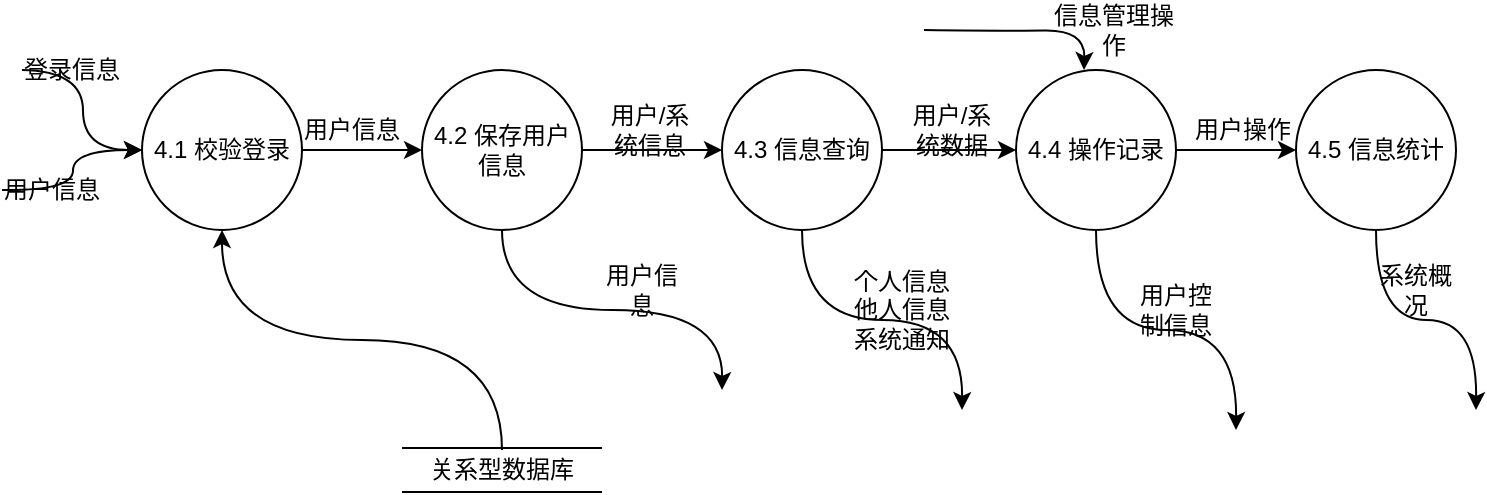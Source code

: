 <mxfile version="13.7.3" type="device"><diagram id="deXgadxwNngSYsXN3CcN" name="第 1 页"><mxGraphModel dx="1024" dy="592" grid="1" gridSize="10" guides="1" tooltips="1" connect="1" arrows="1" fold="1" page="1" pageScale="1" pageWidth="827" pageHeight="1169" math="0" shadow="0"><root><mxCell id="0"/><mxCell id="1" parent="0"/><mxCell id="bp3feIQsFPDsHQcq_ilb-8" style="edgeStyle=orthogonalEdgeStyle;curved=1;rounded=0;orthogonalLoop=1;jettySize=auto;html=1;entryX=0;entryY=0.5;entryDx=0;entryDy=0;" parent="1" target="bp3feIQsFPDsHQcq_ilb-1" edge="1"><mxGeometry relative="1" as="geometry"><mxPoint x="110" y="140" as="targetPoint"/><mxPoint x="100" y="150" as="sourcePoint"/></mxGeometry></mxCell><mxCell id="bp3feIQsFPDsHQcq_ilb-10" style="edgeStyle=orthogonalEdgeStyle;curved=1;rounded=0;orthogonalLoop=1;jettySize=auto;html=1;exitX=1;exitY=0.5;exitDx=0;exitDy=0;" parent="1" source="bp3feIQsFPDsHQcq_ilb-1" target="bp3feIQsFPDsHQcq_ilb-2" edge="1"><mxGeometry relative="1" as="geometry"/></mxCell><mxCell id="bp3feIQsFPDsHQcq_ilb-1" value="4.1 校验登录" style="ellipse;whiteSpace=wrap;html=1;aspect=fixed;" parent="1" vertex="1"><mxGeometry x="160" y="150" width="80" height="80" as="geometry"/></mxCell><mxCell id="bp3feIQsFPDsHQcq_ilb-7" style="edgeStyle=orthogonalEdgeStyle;curved=1;rounded=0;orthogonalLoop=1;jettySize=auto;html=1;exitX=0.5;exitY=1;exitDx=0;exitDy=0;" parent="1" source="bp3feIQsFPDsHQcq_ilb-2" edge="1"><mxGeometry relative="1" as="geometry"><mxPoint x="450" y="310" as="targetPoint"/></mxGeometry></mxCell><mxCell id="bp3feIQsFPDsHQcq_ilb-19" style="edgeStyle=orthogonalEdgeStyle;curved=1;rounded=0;orthogonalLoop=1;jettySize=auto;html=1;exitX=1;exitY=0.5;exitDx=0;exitDy=0;entryX=0;entryY=0.5;entryDx=0;entryDy=0;" parent="1" source="bp3feIQsFPDsHQcq_ilb-2" target="bp3feIQsFPDsHQcq_ilb-36" edge="1"><mxGeometry relative="1" as="geometry"><mxPoint x="460" y="190" as="targetPoint"/></mxGeometry></mxCell><mxCell id="bp3feIQsFPDsHQcq_ilb-2" value="4.2 保存用户信息" style="ellipse;whiteSpace=wrap;html=1;aspect=fixed;" parent="1" vertex="1"><mxGeometry x="300" y="150" width="80" height="80" as="geometry"/></mxCell><mxCell id="bp3feIQsFPDsHQcq_ilb-3" value="" style="shape=link;html=1;width=22;" parent="1" edge="1"><mxGeometry width="100" relative="1" as="geometry"><mxPoint x="290" y="350" as="sourcePoint"/><mxPoint x="390" y="350" as="targetPoint"/><Array as="points"><mxPoint x="340" y="350"/><mxPoint x="320" y="350"/></Array></mxGeometry></mxCell><mxCell id="bp3feIQsFPDsHQcq_ilb-6" style="edgeStyle=orthogonalEdgeStyle;curved=1;rounded=0;orthogonalLoop=1;jettySize=auto;html=1;exitX=0.5;exitY=0;exitDx=0;exitDy=0;" parent="1" source="bp3feIQsFPDsHQcq_ilb-4" target="bp3feIQsFPDsHQcq_ilb-1" edge="1"><mxGeometry relative="1" as="geometry"/></mxCell><mxCell id="bp3feIQsFPDsHQcq_ilb-4" value="关系型数据库" style="text;html=1;strokeColor=none;fillColor=none;align=center;verticalAlign=middle;whiteSpace=wrap;rounded=0;" parent="1" vertex="1"><mxGeometry x="290" y="340" width="100" height="20" as="geometry"/></mxCell><mxCell id="bp3feIQsFPDsHQcq_ilb-9" value="登录信息" style="text;html=1;strokeColor=none;fillColor=none;align=center;verticalAlign=middle;whiteSpace=wrap;rounded=0;" parent="1" vertex="1"><mxGeometry x="100" y="140" width="50" height="20" as="geometry"/></mxCell><mxCell id="bp3feIQsFPDsHQcq_ilb-15" style="edgeStyle=orthogonalEdgeStyle;curved=1;rounded=0;orthogonalLoop=1;jettySize=auto;html=1;" parent="1" target="bp3feIQsFPDsHQcq_ilb-1" edge="1"><mxGeometry relative="1" as="geometry"><mxPoint x="150" y="250" as="targetPoint"/><mxPoint x="90" y="210" as="sourcePoint"/></mxGeometry></mxCell><mxCell id="bp3feIQsFPDsHQcq_ilb-16" value="用户信息" style="text;html=1;strokeColor=none;fillColor=none;align=center;verticalAlign=middle;whiteSpace=wrap;rounded=0;" parent="1" vertex="1"><mxGeometry x="90" y="200" width="50" height="20" as="geometry"/></mxCell><mxCell id="bp3feIQsFPDsHQcq_ilb-18" style="edgeStyle=orthogonalEdgeStyle;curved=1;rounded=0;orthogonalLoop=1;jettySize=auto;html=1;exitX=0.5;exitY=1;exitDx=0;exitDy=0;" parent="1" source="bp3feIQsFPDsHQcq_ilb-17" edge="1"><mxGeometry relative="1" as="geometry"><mxPoint x="707" y="330" as="targetPoint"/></mxGeometry></mxCell><mxCell id="bp3feIQsFPDsHQcq_ilb-25" style="edgeStyle=orthogonalEdgeStyle;curved=1;rounded=0;orthogonalLoop=1;jettySize=auto;html=1;exitX=1;exitY=0.5;exitDx=0;exitDy=0;entryX=0;entryY=0.5;entryDx=0;entryDy=0;" parent="1" source="bp3feIQsFPDsHQcq_ilb-17" target="bp3feIQsFPDsHQcq_ilb-24" edge="1"><mxGeometry relative="1" as="geometry"/></mxCell><mxCell id="bp3feIQsFPDsHQcq_ilb-17" value="4.4 操作记录" style="ellipse;whiteSpace=wrap;html=1;aspect=fixed;" parent="1" vertex="1"><mxGeometry x="597" y="150" width="80" height="80" as="geometry"/></mxCell><mxCell id="bp3feIQsFPDsHQcq_ilb-21" value="用户信息" style="text;html=1;strokeColor=none;fillColor=none;align=center;verticalAlign=middle;whiteSpace=wrap;rounded=0;" parent="1" vertex="1"><mxGeometry x="240" y="170" width="50" height="20" as="geometry"/></mxCell><mxCell id="bp3feIQsFPDsHQcq_ilb-22" style="edgeStyle=orthogonalEdgeStyle;curved=1;rounded=0;orthogonalLoop=1;jettySize=auto;html=1;entryX=0.5;entryY=0;entryDx=0;entryDy=0;" parent="1" edge="1"><mxGeometry relative="1" as="geometry"><mxPoint x="631" y="150" as="targetPoint"/><mxPoint x="551" y="130" as="sourcePoint"/></mxGeometry></mxCell><mxCell id="bp3feIQsFPDsHQcq_ilb-23" value="信息管理操作" style="text;html=1;strokeColor=none;fillColor=none;align=center;verticalAlign=middle;whiteSpace=wrap;rounded=0;" parent="1" vertex="1"><mxGeometry x="611" y="120" width="70" height="20" as="geometry"/></mxCell><mxCell id="bp3feIQsFPDsHQcq_ilb-34" style="edgeStyle=orthogonalEdgeStyle;curved=1;rounded=0;orthogonalLoop=1;jettySize=auto;html=1;exitX=0.5;exitY=1;exitDx=0;exitDy=0;" parent="1" source="bp3feIQsFPDsHQcq_ilb-24" edge="1"><mxGeometry relative="1" as="geometry"><mxPoint x="827" y="320" as="targetPoint"/></mxGeometry></mxCell><mxCell id="bp3feIQsFPDsHQcq_ilb-24" value="4.5 信息统计" style="ellipse;whiteSpace=wrap;html=1;aspect=fixed;" parent="1" vertex="1"><mxGeometry x="737" y="150" width="80" height="80" as="geometry"/></mxCell><mxCell id="bp3feIQsFPDsHQcq_ilb-30" value="用户控制信息" style="text;html=1;strokeColor=none;fillColor=none;align=center;verticalAlign=middle;whiteSpace=wrap;rounded=0;" parent="1" vertex="1"><mxGeometry x="657" y="260" width="40" height="20" as="geometry"/></mxCell><mxCell id="bp3feIQsFPDsHQcq_ilb-31" value="用户信息" style="text;html=1;strokeColor=none;fillColor=none;align=center;verticalAlign=middle;whiteSpace=wrap;rounded=0;" parent="1" vertex="1"><mxGeometry x="390" y="250" width="40" height="20" as="geometry"/></mxCell><mxCell id="bp3feIQsFPDsHQcq_ilb-33" value="系统概况" style="text;html=1;strokeColor=none;fillColor=none;align=center;verticalAlign=middle;whiteSpace=wrap;rounded=0;" parent="1" vertex="1"><mxGeometry x="777" y="250" width="40" height="20" as="geometry"/></mxCell><mxCell id="bp3feIQsFPDsHQcq_ilb-37" style="edgeStyle=orthogonalEdgeStyle;curved=1;rounded=0;orthogonalLoop=1;jettySize=auto;html=1;exitX=1;exitY=0.5;exitDx=0;exitDy=0;entryX=0;entryY=0.5;entryDx=0;entryDy=0;" parent="1" source="bp3feIQsFPDsHQcq_ilb-36" target="bp3feIQsFPDsHQcq_ilb-17" edge="1"><mxGeometry relative="1" as="geometry"/></mxCell><mxCell id="bp3feIQsFPDsHQcq_ilb-38" style="edgeStyle=orthogonalEdgeStyle;curved=1;rounded=0;orthogonalLoop=1;jettySize=auto;html=1;exitX=0.5;exitY=1;exitDx=0;exitDy=0;" parent="1" source="bp3feIQsFPDsHQcq_ilb-36" edge="1"><mxGeometry relative="1" as="geometry"><mxPoint x="570" y="320" as="targetPoint"/></mxGeometry></mxCell><mxCell id="bp3feIQsFPDsHQcq_ilb-36" value="4.3 信息查询" style="ellipse;whiteSpace=wrap;html=1;aspect=fixed;" parent="1" vertex="1"><mxGeometry x="450" y="150" width="80" height="80" as="geometry"/></mxCell><mxCell id="bp3feIQsFPDsHQcq_ilb-39" value="个人信息&lt;br&gt;他人信息&lt;br&gt;系统通知" style="text;html=1;strokeColor=none;fillColor=none;align=center;verticalAlign=middle;whiteSpace=wrap;rounded=0;" parent="1" vertex="1"><mxGeometry x="510" y="260" width="60" height="20" as="geometry"/></mxCell><mxCell id="ycx5w2_ZiUWpcDrNKbQb-1" value="用户/系统信息" style="text;html=1;strokeColor=none;fillColor=none;align=center;verticalAlign=middle;whiteSpace=wrap;rounded=0;" vertex="1" parent="1"><mxGeometry x="389" y="170" width="50" height="20" as="geometry"/></mxCell><mxCell id="ycx5w2_ZiUWpcDrNKbQb-2" value="用户/系统数据" style="text;html=1;strokeColor=none;fillColor=none;align=center;verticalAlign=middle;whiteSpace=wrap;rounded=0;" vertex="1" parent="1"><mxGeometry x="540" y="170" width="50" height="20" as="geometry"/></mxCell><mxCell id="ycx5w2_ZiUWpcDrNKbQb-3" value="用户操作" style="text;html=1;strokeColor=none;fillColor=none;align=center;verticalAlign=middle;whiteSpace=wrap;rounded=0;" vertex="1" parent="1"><mxGeometry x="681" y="170" width="59" height="20" as="geometry"/></mxCell></root></mxGraphModel></diagram></mxfile>